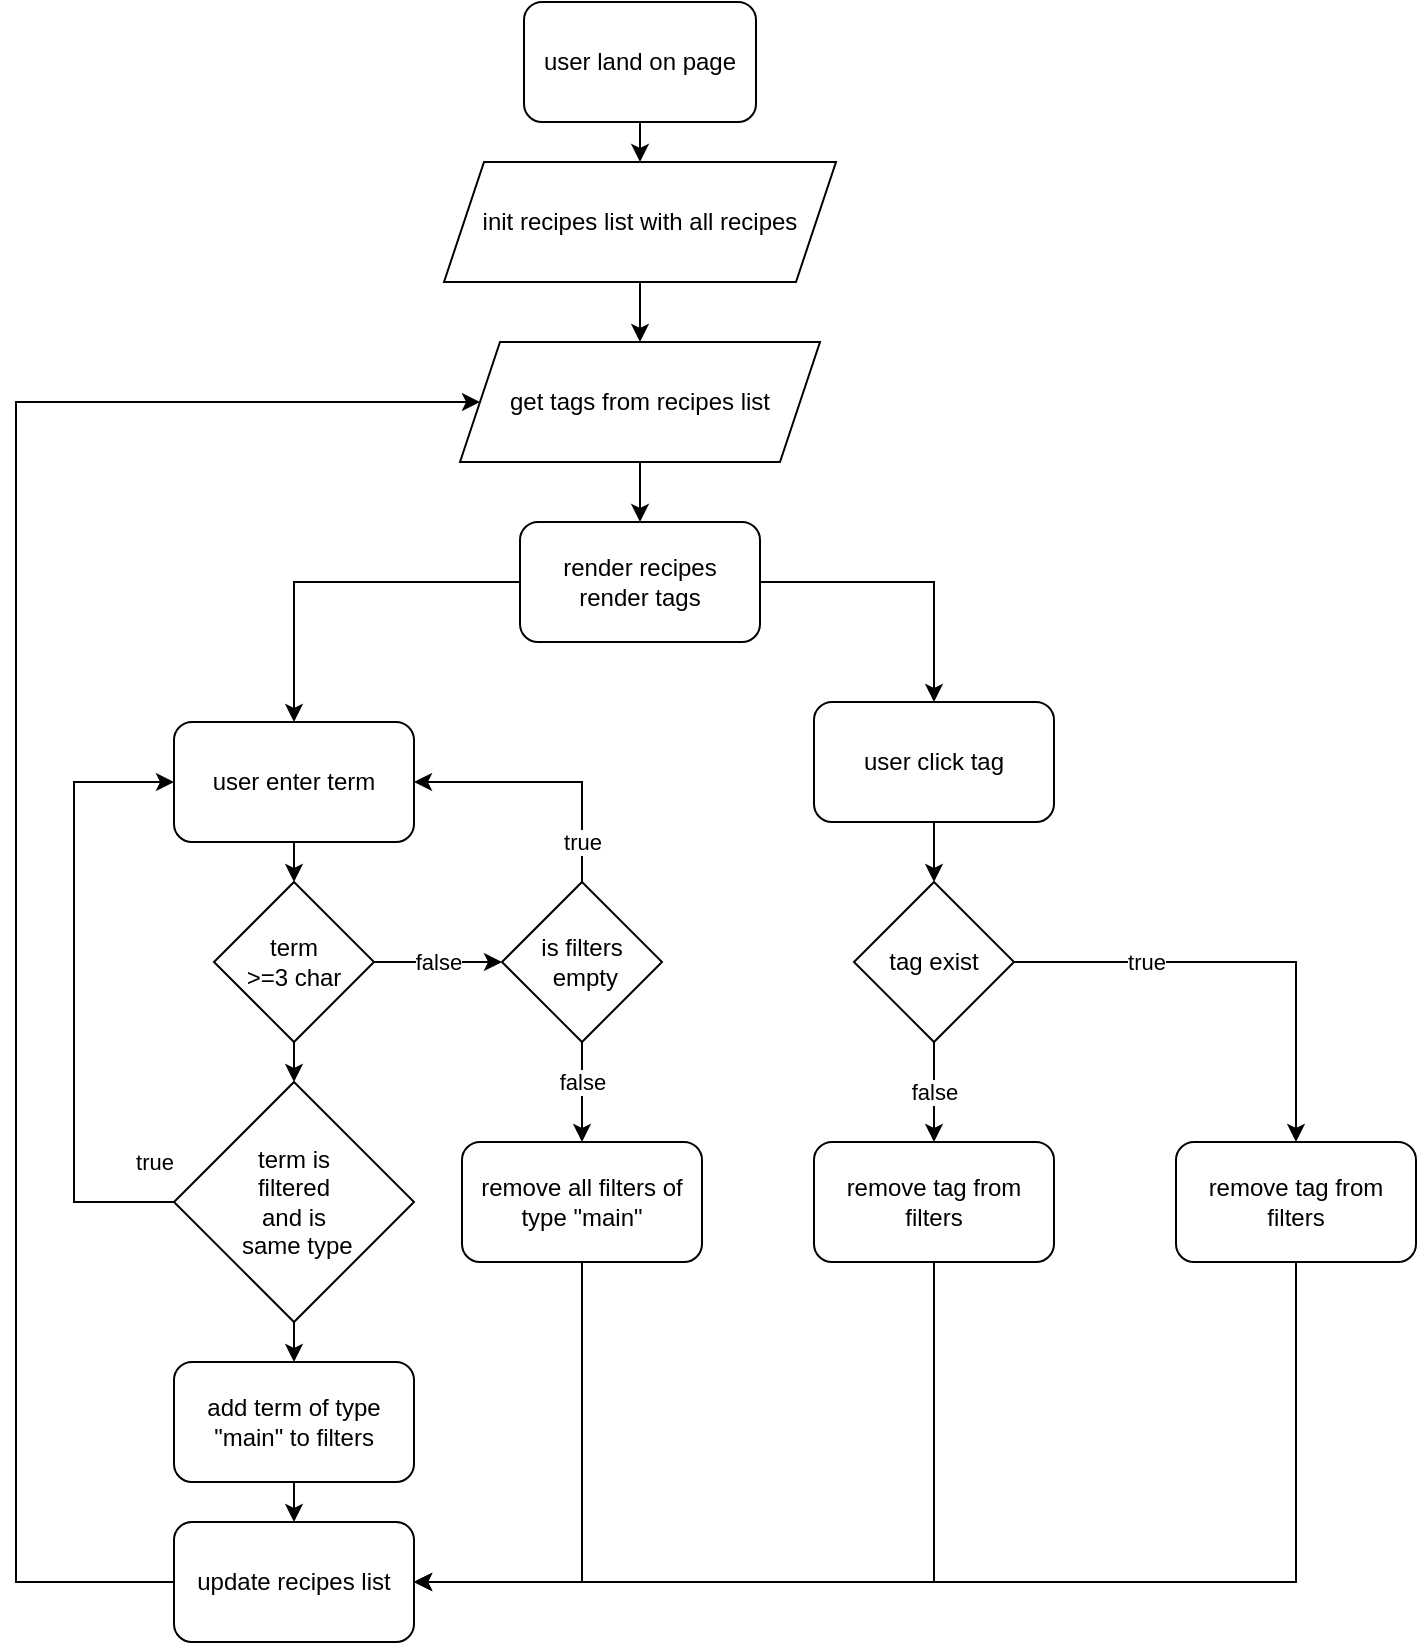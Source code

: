 <mxfile version="15.3.8" type="device"><diagram id="PC_tWdAHVfTHbx0AmrFb" name="Page-1"><mxGraphModel dx="1356" dy="762" grid="1" gridSize="10" guides="1" tooltips="1" connect="1" arrows="1" fold="1" page="1" pageScale="1" pageWidth="827" pageHeight="1169" math="0" shadow="0"><root><mxCell id="0"/><mxCell id="1" parent="0"/><mxCell id="EZJqqAYITUJiSIMbPklo-3" value="user enter term" style="rounded=1;whiteSpace=wrap;html=1;" parent="1" vertex="1"><mxGeometry x="159" y="400" width="120" height="60" as="geometry"/></mxCell><mxCell id="EZJqqAYITUJiSIMbPklo-5" value="term&lt;br&gt;&amp;gt;=3 char" style="rhombus;whiteSpace=wrap;html=1;" parent="1" vertex="1"><mxGeometry x="179" y="480" width="80" height="80" as="geometry"/></mxCell><mxCell id="EZJqqAYITUJiSIMbPklo-9" value="" style="endArrow=classic;html=1;exitX=0.5;exitY=1;exitDx=0;exitDy=0;" parent="1" source="EZJqqAYITUJiSIMbPklo-3" target="EZJqqAYITUJiSIMbPklo-5" edge="1"><mxGeometry width="50" height="50" relative="1" as="geometry"><mxPoint x="269" y="520" as="sourcePoint"/><mxPoint x="319" y="470" as="targetPoint"/></mxGeometry></mxCell><mxCell id="EZJqqAYITUJiSIMbPklo-10" value="add term of type &quot;main&quot; to filters" style="rounded=1;whiteSpace=wrap;html=1;" parent="1" vertex="1"><mxGeometry x="159" y="720" width="120" height="60" as="geometry"/></mxCell><mxCell id="EZJqqAYITUJiSIMbPklo-65" style="edgeStyle=orthogonalEdgeStyle;rounded=0;orthogonalLoop=1;jettySize=auto;html=1;entryX=0;entryY=0.5;entryDx=0;entryDy=0;exitX=0;exitY=0.5;exitDx=0;exitDy=0;" parent="1" source="EZJqqAYITUJiSIMbPklo-11" target="EZJqqAYITUJiSIMbPklo-53" edge="1"><mxGeometry relative="1" as="geometry"><Array as="points"><mxPoint x="80" y="830"/><mxPoint x="80" y="240"/></Array></mxGeometry></mxCell><mxCell id="EZJqqAYITUJiSIMbPklo-11" value="update recipes list" style="rounded=1;whiteSpace=wrap;html=1;" parent="1" vertex="1"><mxGeometry x="159" y="800" width="120" height="60" as="geometry"/></mxCell><mxCell id="EZJqqAYITUJiSIMbPklo-13" value="term is &lt;br&gt;filtered&lt;br&gt;and is&lt;br&gt;&amp;nbsp;same type" style="rhombus;whiteSpace=wrap;html=1;" parent="1" vertex="1"><mxGeometry x="159" y="580" width="120" height="120" as="geometry"/></mxCell><mxCell id="EZJqqAYITUJiSIMbPklo-14" value="" style="endArrow=classic;html=1;exitX=0.5;exitY=1;exitDx=0;exitDy=0;entryX=0.5;entryY=0;entryDx=0;entryDy=0;" parent="1" source="EZJqqAYITUJiSIMbPklo-5" target="EZJqqAYITUJiSIMbPklo-13" edge="1"><mxGeometry width="50" height="50" relative="1" as="geometry"><mxPoint x="259" y="670" as="sourcePoint"/><mxPoint x="309" y="620" as="targetPoint"/></mxGeometry></mxCell><mxCell id="EZJqqAYITUJiSIMbPklo-25" value="" style="endArrow=classic;html=1;exitX=0;exitY=0.5;exitDx=0;exitDy=0;entryX=0;entryY=0.5;entryDx=0;entryDy=0;rounded=0;" parent="1" source="EZJqqAYITUJiSIMbPklo-13" target="EZJqqAYITUJiSIMbPklo-3" edge="1"><mxGeometry relative="1" as="geometry"><mxPoint x="239" y="640" as="sourcePoint"/><mxPoint x="339" y="640" as="targetPoint"/><Array as="points"><mxPoint x="109" y="640"/><mxPoint x="109" y="560"/><mxPoint x="109" y="430"/></Array></mxGeometry></mxCell><mxCell id="EZJqqAYITUJiSIMbPklo-26" value="true" style="edgeLabel;resizable=0;html=1;align=center;verticalAlign=middle;" parent="EZJqqAYITUJiSIMbPklo-25" connectable="0" vertex="1"><mxGeometry relative="1" as="geometry"><mxPoint x="40" y="85" as="offset"/></mxGeometry></mxCell><mxCell id="EZJqqAYITUJiSIMbPklo-27" value="" style="endArrow=classic;html=1;exitX=0.5;exitY=1;exitDx=0;exitDy=0;entryX=0.5;entryY=0;entryDx=0;entryDy=0;" parent="1" source="EZJqqAYITUJiSIMbPklo-13" target="EZJqqAYITUJiSIMbPklo-10" edge="1"><mxGeometry width="50" height="50" relative="1" as="geometry"><mxPoint x="259" y="640" as="sourcePoint"/><mxPoint x="309" y="590" as="targetPoint"/></mxGeometry></mxCell><mxCell id="EZJqqAYITUJiSIMbPklo-28" value="" style="endArrow=classic;html=1;exitX=0.5;exitY=1;exitDx=0;exitDy=0;entryX=0.5;entryY=0;entryDx=0;entryDy=0;" parent="1" source="EZJqqAYITUJiSIMbPklo-10" target="EZJqqAYITUJiSIMbPklo-11" edge="1"><mxGeometry width="50" height="50" relative="1" as="geometry"><mxPoint x="259" y="640" as="sourcePoint"/><mxPoint x="309" y="590" as="targetPoint"/></mxGeometry></mxCell><mxCell id="EZJqqAYITUJiSIMbPklo-31" value="is filters&lt;br&gt;&amp;nbsp;empty" style="rhombus;whiteSpace=wrap;html=1;" parent="1" vertex="1"><mxGeometry x="323" y="480" width="80" height="80" as="geometry"/></mxCell><mxCell id="EZJqqAYITUJiSIMbPklo-32" value="" style="endArrow=classic;html=1;exitX=1;exitY=0.5;exitDx=0;exitDy=0;entryX=0;entryY=0.5;entryDx=0;entryDy=0;" parent="1" source="EZJqqAYITUJiSIMbPklo-5" target="EZJqqAYITUJiSIMbPklo-31" edge="1"><mxGeometry relative="1" as="geometry"><mxPoint x="239" y="590" as="sourcePoint"/><mxPoint x="339" y="590" as="targetPoint"/></mxGeometry></mxCell><mxCell id="EZJqqAYITUJiSIMbPklo-33" value="false" style="edgeLabel;resizable=0;html=1;align=center;verticalAlign=middle;" parent="EZJqqAYITUJiSIMbPklo-32" connectable="0" vertex="1"><mxGeometry relative="1" as="geometry"/></mxCell><mxCell id="EZJqqAYITUJiSIMbPklo-34" value="remove all filters of type &quot;main&quot;" style="rounded=1;whiteSpace=wrap;html=1;" parent="1" vertex="1"><mxGeometry x="303" y="610" width="120" height="60" as="geometry"/></mxCell><mxCell id="EZJqqAYITUJiSIMbPklo-36" value="" style="endArrow=classic;html=1;exitX=0.5;exitY=1;exitDx=0;exitDy=0;entryX=0.5;entryY=0;entryDx=0;entryDy=0;" parent="1" source="EZJqqAYITUJiSIMbPklo-31" target="EZJqqAYITUJiSIMbPklo-34" edge="1"><mxGeometry relative="1" as="geometry"><mxPoint x="239" y="580" as="sourcePoint"/><mxPoint x="339" y="580" as="targetPoint"/></mxGeometry></mxCell><mxCell id="EZJqqAYITUJiSIMbPklo-37" value="false" style="edgeLabel;resizable=0;html=1;align=center;verticalAlign=middle;" parent="EZJqqAYITUJiSIMbPklo-36" connectable="0" vertex="1"><mxGeometry relative="1" as="geometry"><mxPoint y="-5" as="offset"/></mxGeometry></mxCell><mxCell id="EZJqqAYITUJiSIMbPklo-38" value="" style="endArrow=classic;html=1;exitX=0.5;exitY=1;exitDx=0;exitDy=0;entryX=1;entryY=0.5;entryDx=0;entryDy=0;rounded=0;" parent="1" source="EZJqqAYITUJiSIMbPklo-34" target="EZJqqAYITUJiSIMbPklo-11" edge="1"><mxGeometry width="50" height="50" relative="1" as="geometry"><mxPoint x="259" y="610" as="sourcePoint"/><mxPoint x="309" y="560" as="targetPoint"/><Array as="points"><mxPoint x="363" y="830"/></Array></mxGeometry></mxCell><mxCell id="EZJqqAYITUJiSIMbPklo-39" value="" style="endArrow=classic;html=1;exitX=0.5;exitY=0;exitDx=0;exitDy=0;entryX=1;entryY=0.5;entryDx=0;entryDy=0;rounded=0;" parent="1" source="EZJqqAYITUJiSIMbPklo-31" target="EZJqqAYITUJiSIMbPklo-3" edge="1"><mxGeometry relative="1" as="geometry"><mxPoint x="369" y="490" as="sourcePoint"/><mxPoint x="339" y="580" as="targetPoint"/><Array as="points"><mxPoint x="363" y="430"/></Array></mxGeometry></mxCell><mxCell id="EZJqqAYITUJiSIMbPklo-40" value="true" style="edgeLabel;resizable=0;html=1;align=center;verticalAlign=middle;" parent="EZJqqAYITUJiSIMbPklo-39" connectable="0" vertex="1"><mxGeometry relative="1" as="geometry"><mxPoint x="17" y="30" as="offset"/></mxGeometry></mxCell><mxCell id="EZJqqAYITUJiSIMbPklo-80" style="edgeStyle=orthogonalEdgeStyle;rounded=0;orthogonalLoop=1;jettySize=auto;html=1;entryX=0.5;entryY=0;entryDx=0;entryDy=0;" parent="1" source="EZJqqAYITUJiSIMbPklo-41" target="EZJqqAYITUJiSIMbPklo-42" edge="1"><mxGeometry relative="1" as="geometry"/></mxCell><mxCell id="EZJqqAYITUJiSIMbPklo-41" value="user click tag" style="rounded=1;whiteSpace=wrap;html=1;" parent="1" vertex="1"><mxGeometry x="479" y="390" width="120" height="60" as="geometry"/></mxCell><mxCell id="EZJqqAYITUJiSIMbPklo-42" value="tag exist" style="rhombus;whiteSpace=wrap;html=1;" parent="1" vertex="1"><mxGeometry x="499" y="480" width="80" height="80" as="geometry"/></mxCell><mxCell id="EZJqqAYITUJiSIMbPklo-82" style="edgeStyle=orthogonalEdgeStyle;rounded=0;orthogonalLoop=1;jettySize=auto;html=1;entryX=1;entryY=0.5;entryDx=0;entryDy=0;exitX=0.5;exitY=1;exitDx=0;exitDy=0;" parent="1" source="EZJqqAYITUJiSIMbPklo-43" target="EZJqqAYITUJiSIMbPklo-11" edge="1"><mxGeometry relative="1" as="geometry"/></mxCell><mxCell id="EZJqqAYITUJiSIMbPklo-43" value="remove tag from filters" style="rounded=1;whiteSpace=wrap;html=1;" parent="1" vertex="1"><mxGeometry x="660" y="610" width="120" height="60" as="geometry"/></mxCell><mxCell id="EZJqqAYITUJiSIMbPklo-48" value="user land on page" style="rounded=1;whiteSpace=wrap;html=1;" parent="1" vertex="1"><mxGeometry x="334" y="40" width="116" height="60" as="geometry"/></mxCell><mxCell id="EZJqqAYITUJiSIMbPklo-62" style="edgeStyle=orthogonalEdgeStyle;rounded=0;orthogonalLoop=1;jettySize=auto;html=1;entryX=0.5;entryY=0;entryDx=0;entryDy=0;" parent="1" source="EZJqqAYITUJiSIMbPklo-49" target="EZJqqAYITUJiSIMbPklo-53" edge="1"><mxGeometry relative="1" as="geometry"/></mxCell><mxCell id="EZJqqAYITUJiSIMbPklo-49" value="init recipes list with all recipes" style="shape=parallelogram;perimeter=parallelogramPerimeter;whiteSpace=wrap;html=1;fixedSize=1;" parent="1" vertex="1"><mxGeometry x="294" y="120" width="196" height="60" as="geometry"/></mxCell><mxCell id="EZJqqAYITUJiSIMbPklo-50" style="edgeStyle=orthogonalEdgeStyle;rounded=0;orthogonalLoop=1;jettySize=auto;html=1;exitX=0.5;exitY=1;exitDx=0;exitDy=0;" parent="1" source="EZJqqAYITUJiSIMbPklo-49" target="EZJqqAYITUJiSIMbPklo-49" edge="1"><mxGeometry relative="1" as="geometry"/></mxCell><mxCell id="EZJqqAYITUJiSIMbPklo-51" value="" style="endArrow=classic;html=1;exitX=0.5;exitY=1;exitDx=0;exitDy=0;entryX=0.5;entryY=0;entryDx=0;entryDy=0;" parent="1" source="EZJqqAYITUJiSIMbPklo-48" target="EZJqqAYITUJiSIMbPklo-49" edge="1"><mxGeometry width="50" height="50" relative="1" as="geometry"><mxPoint x="330" y="300" as="sourcePoint"/><mxPoint x="480" y="250" as="targetPoint"/></mxGeometry></mxCell><mxCell id="EZJqqAYITUJiSIMbPklo-53" value="get tags from recipes list" style="shape=parallelogram;perimeter=parallelogramPerimeter;whiteSpace=wrap;html=1;fixedSize=1;" parent="1" vertex="1"><mxGeometry x="302" y="210" width="180" height="60" as="geometry"/></mxCell><mxCell id="EZJqqAYITUJiSIMbPklo-63" style="edgeStyle=orthogonalEdgeStyle;rounded=0;orthogonalLoop=1;jettySize=auto;html=1;entryX=0.5;entryY=0;entryDx=0;entryDy=0;" parent="1" source="EZJqqAYITUJiSIMbPklo-55" target="EZJqqAYITUJiSIMbPklo-3" edge="1"><mxGeometry relative="1" as="geometry"/></mxCell><mxCell id="EZJqqAYITUJiSIMbPklo-64" style="edgeStyle=orthogonalEdgeStyle;rounded=0;orthogonalLoop=1;jettySize=auto;html=1;entryX=0.5;entryY=0;entryDx=0;entryDy=0;" parent="1" source="EZJqqAYITUJiSIMbPklo-55" target="EZJqqAYITUJiSIMbPklo-41" edge="1"><mxGeometry relative="1" as="geometry"/></mxCell><mxCell id="EZJqqAYITUJiSIMbPklo-55" value="render recipes&lt;br&gt;render tags" style="rounded=1;whiteSpace=wrap;html=1;" parent="1" vertex="1"><mxGeometry x="332" y="300" width="120" height="60" as="geometry"/></mxCell><mxCell id="EZJqqAYITUJiSIMbPklo-59" style="edgeStyle=orthogonalEdgeStyle;rounded=0;orthogonalLoop=1;jettySize=auto;html=1;exitX=0.5;exitY=1;exitDx=0;exitDy=0;" parent="1" edge="1"><mxGeometry relative="1" as="geometry"><mxPoint x="343" y="390" as="sourcePoint"/><mxPoint x="343" y="390" as="targetPoint"/></mxGeometry></mxCell><mxCell id="EZJqqAYITUJiSIMbPklo-60" value="" style="endArrow=classic;html=1;entryX=0.5;entryY=0;entryDx=0;entryDy=0;exitX=0.5;exitY=1;exitDx=0;exitDy=0;" parent="1" source="EZJqqAYITUJiSIMbPklo-53" target="EZJqqAYITUJiSIMbPklo-55" edge="1"><mxGeometry width="50" height="50" relative="1" as="geometry"><mxPoint x="620" y="240" as="sourcePoint"/><mxPoint x="670" y="190" as="targetPoint"/></mxGeometry></mxCell><mxCell id="EZJqqAYITUJiSIMbPklo-74" value="" style="endArrow=classic;html=1;exitX=1;exitY=0.5;exitDx=0;exitDy=0;rounded=0;" parent="1" source="EZJqqAYITUJiSIMbPklo-42" edge="1"><mxGeometry relative="1" as="geometry"><mxPoint x="579" y="550" as="sourcePoint"/><mxPoint x="720" y="610" as="targetPoint"/><Array as="points"><mxPoint x="720" y="520"/></Array></mxGeometry></mxCell><mxCell id="EZJqqAYITUJiSIMbPklo-75" value="true" style="edgeLabel;resizable=0;html=1;align=center;verticalAlign=middle;" parent="EZJqqAYITUJiSIMbPklo-74" connectable="0" vertex="1"><mxGeometry relative="1" as="geometry"><mxPoint x="-50" as="offset"/></mxGeometry></mxCell><mxCell id="EZJqqAYITUJiSIMbPklo-81" style="edgeStyle=orthogonalEdgeStyle;rounded=0;orthogonalLoop=1;jettySize=auto;html=1;entryX=1;entryY=0.5;entryDx=0;entryDy=0;exitX=0.5;exitY=1;exitDx=0;exitDy=0;" parent="1" source="EZJqqAYITUJiSIMbPklo-77" target="EZJqqAYITUJiSIMbPklo-11" edge="1"><mxGeometry relative="1" as="geometry"/></mxCell><mxCell id="EZJqqAYITUJiSIMbPklo-77" value="remove tag from filters" style="rounded=1;whiteSpace=wrap;html=1;" parent="1" vertex="1"><mxGeometry x="479" y="610" width="120" height="60" as="geometry"/></mxCell><mxCell id="EZJqqAYITUJiSIMbPklo-78" value="" style="endArrow=classic;html=1;exitX=0.5;exitY=1;exitDx=0;exitDy=0;entryX=0.5;entryY=0;entryDx=0;entryDy=0;" parent="1" source="EZJqqAYITUJiSIMbPklo-42" target="EZJqqAYITUJiSIMbPklo-77" edge="1"><mxGeometry relative="1" as="geometry"><mxPoint x="300" y="650" as="sourcePoint"/><mxPoint x="400" y="650" as="targetPoint"/></mxGeometry></mxCell><mxCell id="EZJqqAYITUJiSIMbPklo-79" value="false" style="edgeLabel;resizable=0;html=1;align=center;verticalAlign=middle;" parent="EZJqqAYITUJiSIMbPklo-78" connectable="0" vertex="1"><mxGeometry relative="1" as="geometry"/></mxCell></root></mxGraphModel></diagram></mxfile>